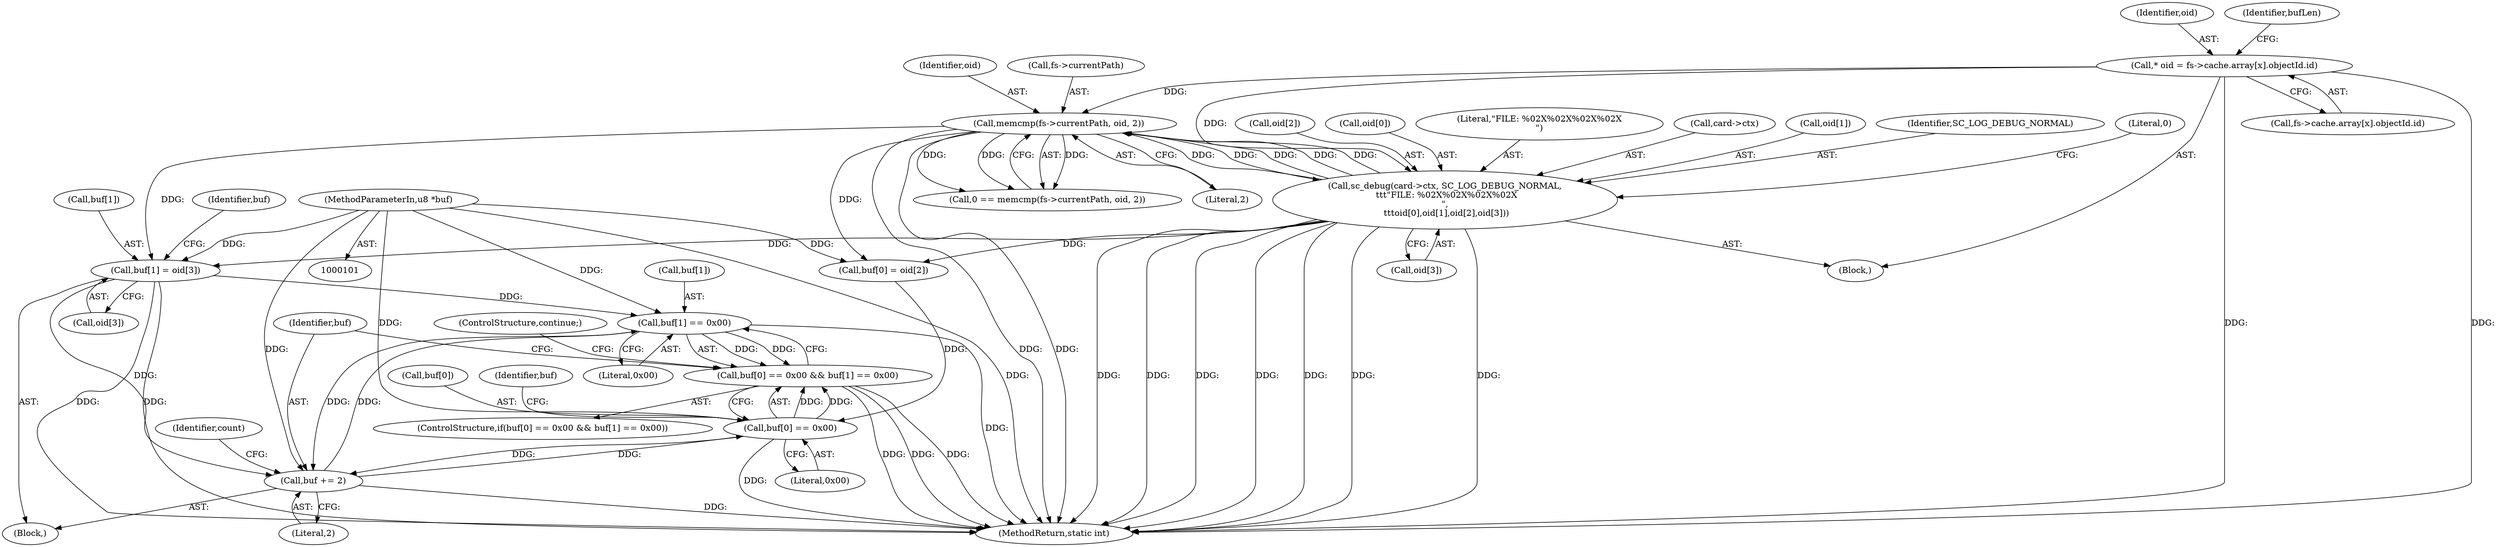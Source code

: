 digraph "0_OpenSC_360e95d45ac4123255a4c796db96337f332160ad#diff-d643a0fa169471dbf2912f4866dc49c5_2@array" {
"1000194" [label="(Call,buf[1] = oid[3])"];
"1000180" [label="(Call,memcmp(fs->currentPath, oid, 2))"];
"1000159" [label="(Call,sc_debug(card->ctx, SC_LOG_DEBUG_NORMAL,\n \t\t\t\"FILE: %02X%02X%02X%02X\n\",\n \t\t\toid[0],oid[1],oid[2],oid[3]))"];
"1000141" [label="(Call,* oid = fs->cache.array[x].objectId.id)"];
"1000103" [label="(MethodParameterIn,u8 *buf)"];
"1000208" [label="(Call,buf[1] == 0x00)"];
"1000202" [label="(Call,buf[0] == 0x00 && buf[1] == 0x00)"];
"1000214" [label="(Call,buf += 2)"];
"1000203" [label="(Call,buf[0] == 0x00)"];
"1000139" [label="(Block,)"];
"1000198" [label="(Call,oid[3])"];
"1000186" [label="(Block,)"];
"1000143" [label="(Call,fs->cache.array[x].objectId.id)"];
"1000194" [label="(Call,buf[1] = oid[3])"];
"1000212" [label="(Literal,0x00)"];
"1000215" [label="(Identifier,buf)"];
"1000180" [label="(Call,memcmp(fs->currentPath, oid, 2))"];
"1000205" [label="(Identifier,buf)"];
"1000225" [label="(MethodReturn,static int)"];
"1000141" [label="(Call,* oid = fs->cache.array[x].objectId.id)"];
"1000171" [label="(Call,oid[2])"];
"1000213" [label="(ControlStructure,continue;)"];
"1000204" [label="(Call,buf[0])"];
"1000165" [label="(Call,oid[0])"];
"1000210" [label="(Identifier,buf)"];
"1000184" [label="(Identifier,oid)"];
"1000142" [label="(Identifier,oid)"];
"1000164" [label="(Literal,\"FILE: %02X%02X%02X%02X\n\")"];
"1000156" [label="(Identifier,bufLen)"];
"1000160" [label="(Call,card->ctx)"];
"1000214" [label="(Call,buf += 2)"];
"1000203" [label="(Call,buf[0] == 0x00)"];
"1000216" [label="(Literal,2)"];
"1000178" [label="(Call,0 == memcmp(fs->currentPath, oid, 2))"];
"1000207" [label="(Literal,0x00)"];
"1000159" [label="(Call,sc_debug(card->ctx, SC_LOG_DEBUG_NORMAL,\n \t\t\t\"FILE: %02X%02X%02X%02X\n\",\n \t\t\toid[0],oid[1],oid[2],oid[3]))"];
"1000187" [label="(Call,buf[0] = oid[2])"];
"1000168" [label="(Call,oid[1])"];
"1000103" [label="(MethodParameterIn,u8 *buf)"];
"1000163" [label="(Identifier,SC_LOG_DEBUG_NORMAL)"];
"1000202" [label="(Call,buf[0] == 0x00 && buf[1] == 0x00)"];
"1000195" [label="(Call,buf[1])"];
"1000201" [label="(ControlStructure,if(buf[0] == 0x00 && buf[1] == 0x00))"];
"1000179" [label="(Literal,0)"];
"1000174" [label="(Call,oid[3])"];
"1000218" [label="(Identifier,count)"];
"1000209" [label="(Call,buf[1])"];
"1000208" [label="(Call,buf[1] == 0x00)"];
"1000185" [label="(Literal,2)"];
"1000181" [label="(Call,fs->currentPath)"];
"1000194" -> "1000186"  [label="AST: "];
"1000194" -> "1000198"  [label="CFG: "];
"1000195" -> "1000194"  [label="AST: "];
"1000198" -> "1000194"  [label="AST: "];
"1000205" -> "1000194"  [label="CFG: "];
"1000194" -> "1000225"  [label="DDG: "];
"1000194" -> "1000225"  [label="DDG: "];
"1000180" -> "1000194"  [label="DDG: "];
"1000159" -> "1000194"  [label="DDG: "];
"1000103" -> "1000194"  [label="DDG: "];
"1000194" -> "1000208"  [label="DDG: "];
"1000194" -> "1000214"  [label="DDG: "];
"1000180" -> "1000178"  [label="AST: "];
"1000180" -> "1000185"  [label="CFG: "];
"1000181" -> "1000180"  [label="AST: "];
"1000184" -> "1000180"  [label="AST: "];
"1000185" -> "1000180"  [label="AST: "];
"1000178" -> "1000180"  [label="CFG: "];
"1000180" -> "1000225"  [label="DDG: "];
"1000180" -> "1000225"  [label="DDG: "];
"1000180" -> "1000159"  [label="DDG: "];
"1000180" -> "1000178"  [label="DDG: "];
"1000180" -> "1000178"  [label="DDG: "];
"1000180" -> "1000178"  [label="DDG: "];
"1000159" -> "1000180"  [label="DDG: "];
"1000159" -> "1000180"  [label="DDG: "];
"1000159" -> "1000180"  [label="DDG: "];
"1000159" -> "1000180"  [label="DDG: "];
"1000141" -> "1000180"  [label="DDG: "];
"1000180" -> "1000187"  [label="DDG: "];
"1000159" -> "1000139"  [label="AST: "];
"1000159" -> "1000174"  [label="CFG: "];
"1000160" -> "1000159"  [label="AST: "];
"1000163" -> "1000159"  [label="AST: "];
"1000164" -> "1000159"  [label="AST: "];
"1000165" -> "1000159"  [label="AST: "];
"1000168" -> "1000159"  [label="AST: "];
"1000171" -> "1000159"  [label="AST: "];
"1000174" -> "1000159"  [label="AST: "];
"1000179" -> "1000159"  [label="CFG: "];
"1000159" -> "1000225"  [label="DDG: "];
"1000159" -> "1000225"  [label="DDG: "];
"1000159" -> "1000225"  [label="DDG: "];
"1000159" -> "1000225"  [label="DDG: "];
"1000159" -> "1000225"  [label="DDG: "];
"1000159" -> "1000225"  [label="DDG: "];
"1000159" -> "1000225"  [label="DDG: "];
"1000141" -> "1000159"  [label="DDG: "];
"1000159" -> "1000187"  [label="DDG: "];
"1000141" -> "1000139"  [label="AST: "];
"1000141" -> "1000143"  [label="CFG: "];
"1000142" -> "1000141"  [label="AST: "];
"1000143" -> "1000141"  [label="AST: "];
"1000156" -> "1000141"  [label="CFG: "];
"1000141" -> "1000225"  [label="DDG: "];
"1000141" -> "1000225"  [label="DDG: "];
"1000103" -> "1000101"  [label="AST: "];
"1000103" -> "1000225"  [label="DDG: "];
"1000103" -> "1000187"  [label="DDG: "];
"1000103" -> "1000203"  [label="DDG: "];
"1000103" -> "1000208"  [label="DDG: "];
"1000103" -> "1000214"  [label="DDG: "];
"1000208" -> "1000202"  [label="AST: "];
"1000208" -> "1000212"  [label="CFG: "];
"1000209" -> "1000208"  [label="AST: "];
"1000212" -> "1000208"  [label="AST: "];
"1000202" -> "1000208"  [label="CFG: "];
"1000208" -> "1000225"  [label="DDG: "];
"1000208" -> "1000202"  [label="DDG: "];
"1000208" -> "1000202"  [label="DDG: "];
"1000214" -> "1000208"  [label="DDG: "];
"1000208" -> "1000214"  [label="DDG: "];
"1000202" -> "1000201"  [label="AST: "];
"1000202" -> "1000203"  [label="CFG: "];
"1000203" -> "1000202"  [label="AST: "];
"1000213" -> "1000202"  [label="CFG: "];
"1000215" -> "1000202"  [label="CFG: "];
"1000202" -> "1000225"  [label="DDG: "];
"1000202" -> "1000225"  [label="DDG: "];
"1000202" -> "1000225"  [label="DDG: "];
"1000203" -> "1000202"  [label="DDG: "];
"1000203" -> "1000202"  [label="DDG: "];
"1000214" -> "1000186"  [label="AST: "];
"1000214" -> "1000216"  [label="CFG: "];
"1000215" -> "1000214"  [label="AST: "];
"1000216" -> "1000214"  [label="AST: "];
"1000218" -> "1000214"  [label="CFG: "];
"1000214" -> "1000225"  [label="DDG: "];
"1000214" -> "1000203"  [label="DDG: "];
"1000203" -> "1000214"  [label="DDG: "];
"1000203" -> "1000207"  [label="CFG: "];
"1000204" -> "1000203"  [label="AST: "];
"1000207" -> "1000203"  [label="AST: "];
"1000210" -> "1000203"  [label="CFG: "];
"1000203" -> "1000225"  [label="DDG: "];
"1000187" -> "1000203"  [label="DDG: "];
}

